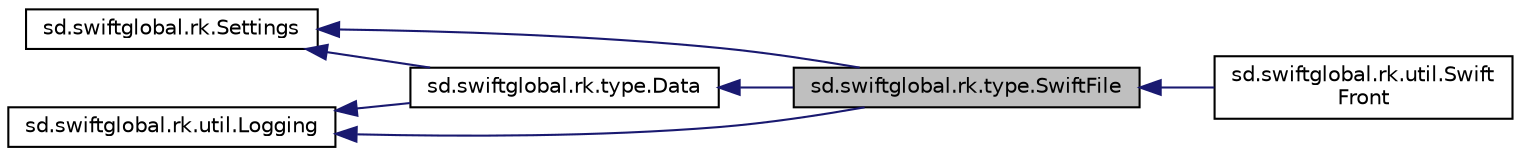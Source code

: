 digraph "sd.swiftglobal.rk.type.SwiftFile"
{
  edge [fontname="Helvetica",fontsize="10",labelfontname="Helvetica",labelfontsize="10"];
  node [fontname="Helvetica",fontsize="10",shape=record];
  rankdir="LR";
  Node1 [label="sd.swiftglobal.rk.type.SwiftFile",height=0.2,width=0.4,color="black", fillcolor="grey75", style="filled", fontcolor="black"];
  Node2 -> Node1 [dir="back",color="midnightblue",fontsize="10",style="solid",fontname="Helvetica"];
  Node2 [label="sd.swiftglobal.rk.type.Data",height=0.2,width=0.4,color="black", fillcolor="white", style="filled",URL="$classsd_1_1swiftglobal_1_1rk_1_1type_1_1Data.html"];
  Node3 -> Node2 [dir="back",color="midnightblue",fontsize="10",style="solid",fontname="Helvetica"];
  Node3 [label="sd.swiftglobal.rk.Settings",height=0.2,width=0.4,color="black", fillcolor="white", style="filled",URL="$interfacesd_1_1swiftglobal_1_1rk_1_1Settings.html"];
  Node4 -> Node2 [dir="back",color="midnightblue",fontsize="10",style="solid",fontname="Helvetica"];
  Node4 [label="sd.swiftglobal.rk.util.Logging",height=0.2,width=0.4,color="black", fillcolor="white", style="filled",URL="$interfacesd_1_1swiftglobal_1_1rk_1_1util_1_1Logging.html"];
  Node3 -> Node1 [dir="back",color="midnightblue",fontsize="10",style="solid",fontname="Helvetica"];
  Node4 -> Node1 [dir="back",color="midnightblue",fontsize="10",style="solid",fontname="Helvetica"];
  Node1 -> Node5 [dir="back",color="midnightblue",fontsize="10",style="solid",fontname="Helvetica"];
  Node5 [label="sd.swiftglobal.rk.util.Swift\lFront",height=0.2,width=0.4,color="black", fillcolor="white", style="filled",URL="$classsd_1_1swiftglobal_1_1rk_1_1util_1_1SwiftFront.html"];
}
